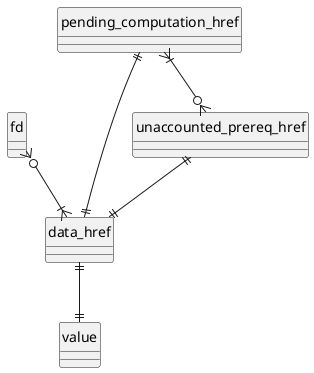 @startuml
skinparam monochrome true
skinparam shadowing false
skinparam style strictuml

data_href ||--|| value
fd }o--|{ data_href
pending_computation_href }|--o{ unaccounted_prereq_href

unaccounted_prereq_href ||--|| data_href
pending_computation_href ||--|| data_href

@enduml
